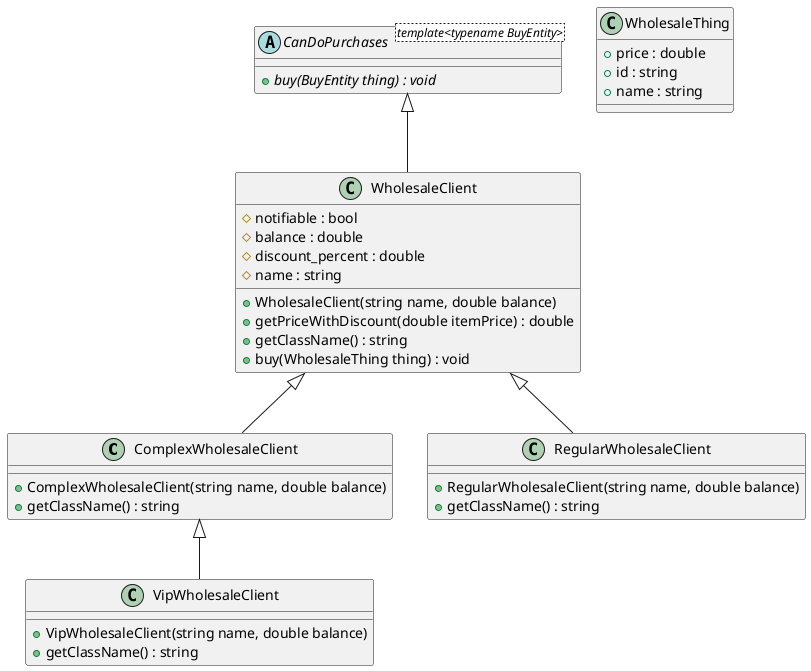 @startuml





/' Objects '/

class ComplexWholesaleClient {
	+ComplexWholesaleClient(string name, double balance)
	+getClassName() : string
}


class RegularWholesaleClient {
	+RegularWholesaleClient(string name, double balance)
	+getClassName() : string
}


class VipWholesaleClient {
	+VipWholesaleClient(string name, double balance)
	+getClassName() : string
}


class WholesaleClient {
	+WholesaleClient(string name, double balance)
	#notifiable : bool
	#balance : double
	#discount_percent : double
	+getPriceWithDiscount(double itemPrice) : double
	+getClassName() : string
	#name : string
	+buy(WholesaleThing thing) : void
}


abstract class CanDoPurchases <template<typename BuyEntity>> {
	+{abstract} buy(BuyEntity thing) : void
}


class WholesaleThing {
	+price : double
	+id : string
	+name : string
}





/' Inheritance relationships '/

.CanDoPurchases <|-- .WholesaleClient


.ComplexWholesaleClient <|-- .VipWholesaleClient


.WholesaleClient <|-- .ComplexWholesaleClient


.WholesaleClient <|-- .RegularWholesaleClient





/' Aggregation relationships '/





/' Nested objects '/



@enduml
